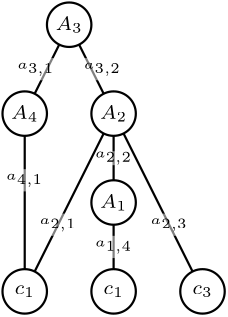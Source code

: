 <?xml version="1.0"?>
<!DOCTYPE ipe SYSTEM "ipe.dtd">
<ipe version="70218" creator="Ipe 7.2.28">
<info created="D:20250930080215" modified="D:20250930081141"/>
<ipestyle name="basic">
<symbol name="arrow/arc(spx)">
<path stroke="sym-stroke" fill="sym-stroke" pen="sym-pen">
0 0 m
-1 0.333 l
-1 -0.333 l
h
</path>
</symbol>
<symbol name="arrow/farc(spx)">
<path stroke="sym-stroke" fill="white" pen="sym-pen">
0 0 m
-1 0.333 l
-1 -0.333 l
h
</path>
</symbol>
<symbol name="arrow/ptarc(spx)">
<path stroke="sym-stroke" fill="sym-stroke" pen="sym-pen">
0 0 m
-1 0.333 l
-0.8 0 l
-1 -0.333 l
h
</path>
</symbol>
<symbol name="arrow/fptarc(spx)">
<path stroke="sym-stroke" fill="white" pen="sym-pen">
0 0 m
-1 0.333 l
-0.8 0 l
-1 -0.333 l
h
</path>
</symbol>
<symbol name="mark/circle(sx)" transformations="translations">
<path fill="sym-stroke">
0.6 0 0 0.6 0 0 e
0.4 0 0 0.4 0 0 e
</path>
</symbol>
<symbol name="mark/disk(sx)" transformations="translations">
<path fill="sym-stroke">
0.6 0 0 0.6 0 0 e
</path>
</symbol>
<symbol name="mark/fdisk(sfx)" transformations="translations">
<group>
<path fill="sym-fill">
0.5 0 0 0.5 0 0 e
</path>
<path fill="sym-stroke" fillrule="eofill">
0.6 0 0 0.6 0 0 e
0.4 0 0 0.4 0 0 e
</path>
</group>
</symbol>
<symbol name="mark/box(sx)" transformations="translations">
<path fill="sym-stroke" fillrule="eofill">
-0.6 -0.6 m
0.6 -0.6 l
0.6 0.6 l
-0.6 0.6 l
h
-0.4 -0.4 m
0.4 -0.4 l
0.4 0.4 l
-0.4 0.4 l
h
</path>
</symbol>
<symbol name="mark/square(sx)" transformations="translations">
<path fill="sym-stroke">
-0.6 -0.6 m
0.6 -0.6 l
0.6 0.6 l
-0.6 0.6 l
h
</path>
</symbol>
<symbol name="mark/fsquare(sfx)" transformations="translations">
<group>
<path fill="sym-fill">
-0.5 -0.5 m
0.5 -0.5 l
0.5 0.5 l
-0.5 0.5 l
h
</path>
<path fill="sym-stroke" fillrule="eofill">
-0.6 -0.6 m
0.6 -0.6 l
0.6 0.6 l
-0.6 0.6 l
h
-0.4 -0.4 m
0.4 -0.4 l
0.4 0.4 l
-0.4 0.4 l
h
</path>
</group>
</symbol>
<symbol name="mark/cross(sx)" transformations="translations">
<group>
<path fill="sym-stroke">
-0.43 -0.57 m
0.57 0.43 l
0.43 0.57 l
-0.57 -0.43 l
h
</path>
<path fill="sym-stroke">
-0.43 0.57 m
0.57 -0.43 l
0.43 -0.57 l
-0.57 0.43 l
h
</path>
</group>
</symbol>
<symbol name="arrow/fnormal(spx)">
<path stroke="sym-stroke" fill="white" pen="sym-pen">
0 0 m
-1 0.333 l
-1 -0.333 l
h
</path>
</symbol>
<symbol name="arrow/pointed(spx)">
<path stroke="sym-stroke" fill="sym-stroke" pen="sym-pen">
0 0 m
-1 0.333 l
-0.8 0 l
-1 -0.333 l
h
</path>
</symbol>
<symbol name="arrow/fpointed(spx)">
<path stroke="sym-stroke" fill="white" pen="sym-pen">
0 0 m
-1 0.333 l
-0.8 0 l
-1 -0.333 l
h
</path>
</symbol>
<symbol name="arrow/linear(spx)">
<path stroke="sym-stroke" pen="sym-pen">
-1 0.333 m
0 0 l
-1 -0.333 l
</path>
</symbol>
<symbol name="arrow/fdouble(spx)">
<path stroke="sym-stroke" fill="white" pen="sym-pen">
0 0 m
-1 0.333 l
-1 -0.333 l
h
-1 0 m
-2 0.333 l
-2 -0.333 l
h
</path>
</symbol>
<symbol name="arrow/double(spx)">
<path stroke="sym-stroke" fill="sym-stroke" pen="sym-pen">
0 0 m
-1 0.333 l
-1 -0.333 l
h
-1 0 m
-2 0.333 l
-2 -0.333 l
h
</path>
</symbol>
<symbol name="arrow/mid-normal(spx)">
<path stroke="sym-stroke" fill="sym-stroke" pen="sym-pen">
0.5 0 m
-0.5 0.333 l
-0.5 -0.333 l
h
</path>
</symbol>
<symbol name="arrow/mid-fnormal(spx)">
<path stroke="sym-stroke" fill="white" pen="sym-pen">
0.5 0 m
-0.5 0.333 l
-0.5 -0.333 l
h
</path>
</symbol>
<symbol name="arrow/mid-pointed(spx)">
<path stroke="sym-stroke" fill="sym-stroke" pen="sym-pen">
0.5 0 m
-0.5 0.333 l
-0.3 0 l
-0.5 -0.333 l
h
</path>
</symbol>
<symbol name="arrow/mid-fpointed(spx)">
<path stroke="sym-stroke" fill="white" pen="sym-pen">
0.5 0 m
-0.5 0.333 l
-0.3 0 l
-0.5 -0.333 l
h
</path>
</symbol>
<symbol name="arrow/mid-double(spx)">
<path stroke="sym-stroke" fill="sym-stroke" pen="sym-pen">
1 0 m
0 0.333 l
0 -0.333 l
h
0 0 m
-1 0.333 l
-1 -0.333 l
h
</path>
</symbol>
<symbol name="arrow/mid-fdouble(spx)">
<path stroke="sym-stroke" fill="white" pen="sym-pen">
1 0 m
0 0.333 l
0 -0.333 l
h
0 0 m
-1 0.333 l
-1 -0.333 l
h
</path>
</symbol>
<anglesize name="22.5 deg" value="22.5"/>
<anglesize name="30 deg" value="30"/>
<anglesize name="45 deg" value="45"/>
<anglesize name="60 deg" value="60"/>
<anglesize name="90 deg" value="90"/>
<arrowsize name="large" value="10"/>
<arrowsize name="small" value="5"/>
<arrowsize name="tiny" value="3"/>
<color name="blue" value="0 0 1"/>
<color name="brown" value="0.647 0.165 0.165"/>
<color name="darkblue" value="0 0 0.545"/>
<color name="darkcyan" value="0 0.545 0.545"/>
<color name="darkgray" value="0.663"/>
<color name="darkgreen" value="0 0.392 0"/>
<color name="darkmagenta" value="0.545 0 0.545"/>
<color name="darkorange" value="1 0.549 0"/>
<color name="darkred" value="0.545 0 0"/>
<color name="gold" value="1 0.843 0"/>
<color name="gray" value="0.745"/>
<color name="green" value="0 1 0"/>
<color name="lightblue" value="0.678 0.847 0.902"/>
<color name="lightcyan" value="0.878 1 1"/>
<color name="lightgray" value="0.827"/>
<color name="lightgreen" value="0.565 0.933 0.565"/>
<color name="lightyellow" value="1 1 0.878"/>
<color name="navy" value="0 0 0.502"/>
<color name="orange" value="1 0.647 0"/>
<color name="pink" value="1 0.753 0.796"/>
<color name="purple" value="0.627 0.125 0.941"/>
<color name="red" value="1 0 0"/>
<color name="seagreen" value="0.18 0.545 0.341"/>
<color name="turquoise" value="0.251 0.878 0.816"/>
<color name="violet" value="0.933 0.51 0.933"/>
<color name="yellow" value="1 1 0"/>
<dashstyle name="dash dot dotted" value="[4 2 1 2 1 2] 0"/>
<dashstyle name="dash dotted" value="[4 2 1 2] 0"/>
<dashstyle name="dashed" value="[4] 0"/>
<dashstyle name="dotted" value="[1 3] 0"/>
<gridsize name="10 pts (~3.5 mm)" value="10"/>
<gridsize name="14 pts (~5 mm)" value="14"/>
<gridsize name="16 pts (~6 mm)" value="16"/>
<gridsize name="20 pts (~7 mm)" value="20"/>
<gridsize name="28 pts (~10 mm)" value="28"/>
<gridsize name="32 pts (~12 mm)" value="32"/>
<gridsize name="4 pts" value="4"/>
<gridsize name="56 pts (~20 mm)" value="56"/>
<gridsize name="8 pts (~3 mm)" value="8"/>
<opacity name="10%" value="0.1"/>
<opacity name="30%" value="0.3"/>
<opacity name="50%" value="0.5"/>
<opacity name="75%" value="0.75"/>
<pen name="fat" value="1.2"/>
<pen name="heavier" value="0.8"/>
<pen name="ultrafat" value="2"/>
<symbolsize name="large" value="5"/>
<symbolsize name="small" value="2"/>
<symbolsize name="tiny" value="1.1"/>
<textsize name="Huge" value="\Huge"/>
<textsize name="LARGE" value="\LARGE"/>
<textsize name="Large" value="\Large"/>
<textsize name="footnote" value="\footnotesize"/>
<textsize name="huge" value="\huge"/>
<textsize name="large" value="\large"/>
<textsize name="script" value="\scriptsize"/>
<textsize name="small" value="\small"/>
<textsize name="tiny" value="\tiny"/>
<textstyle name="center" begin="\begin{center}" end="\end{center}"/>
<textstyle name="item" begin="\begin{itemize}\item{}" end="\end{itemize}"/>
<textstyle name="itemize" begin="\begin{itemize}" end="\end{itemize}"/>
<tiling name="falling" angle="-60" step="4" width="1"/>
<tiling name="rising" angle="30" step="4" width="1"/>
</ipestyle>
<page>
<layer name="alpha"/>
<view layers="alpha" active="alpha"/>
<path layer="alpha" stroke="black" pen="heavier">
232 648 m
264 584 l
</path>
<path stroke="black" pen="heavier">
200 648 m
216 680 l
232 648 l
200 584 l
</path>
<path stroke="black" pen="heavier">
232 648 m
232 584 l
</path>
<path stroke="black" pen="heavier">
200 648 m
200 584 l
</path>
<path stroke="black" fill="white" pen="heavier">
8 0 0 8 216 680 e
</path>
<path matrix="1 0 0 1 -16 -32" stroke="black" fill="1" pen="heavier">
8 0 0 8 216 680 e
</path>
<path matrix="1 0 0 1 16 -32" stroke="black" fill="1" pen="heavier">
8 0 0 8 216 680 e
</path>
<path matrix="1 0 0 1 16 -64" stroke="black" fill="1" pen="heavier">
8 0 0 8 216 680 e
</path>
<path matrix="1 0 0 1 -16 -96" stroke="black" fill="1" pen="heavier">
8 0 0 8 216 680 e
</path>
<path matrix="1 0 0 1 16 -96" stroke="black" fill="1" pen="heavier">
8 0 0 8 216 680 e
</path>
<path matrix="1 0 0 1 48 -96" stroke="black" fill="1" pen="heavier">
8 0 0 8 216 680 e
</path>
<text transformations="translations" pos="216 680" stroke="black" type="label" width="9.88" height="4.772" depth="0.99" halign="center" valign="center" size="script" style="math">A_3</text>
<text matrix="1 0 0 1 -16 -32" transformations="translations" pos="216 680" stroke="black" type="label" width="9.88" height="4.772" depth="0.99" halign="center" valign="center" size="script" style="math">A_4</text>
<text matrix="1 0 0 1 16 -32" transformations="translations" pos="216 680" stroke="black" type="label" width="9.88" height="4.772" depth="0.99" halign="center" valign="center" size="script" style="math">A_2</text>
<text matrix="1 0 0 1 16 -64" transformations="translations" pos="216 680" stroke="black" type="label" width="9.88" height="4.772" depth="0.99" halign="center" valign="center" size="script" style="math">A_1</text>
<text matrix="1 0 0 1 -16 -96" transformations="translations" pos="216 680" stroke="black" type="label" width="7.449" height="3.009" depth="0.99" halign="center" valign="center" size="script" style="math">c_1</text>
<text matrix="1 0 0 1 16 -96" transformations="translations" pos="216 680" stroke="black" type="label" width="7.449" height="3.009" depth="0.99" halign="center" valign="center" size="script" style="math">c_1</text>
<text matrix="1 0 0 1 48 -96" transformations="translations" pos="216 680" stroke="black" type="label" width="7.449" height="3.009" depth="0.99" halign="center" valign="center" size="script" style="math">c_3</text>
<path matrix="1 0 0 1 28 16" fill="white" opacity="50%" stroke-opacity="opaque">
168 652 m
168 644 l
184 644 l
184 652 l
h
</path>
<text matrix="1 0 0 1 -12 -16" transformations="translations" pos="216 680" stroke="black" type="label" width="13.419" height="2.148" depth="2.46" halign="center" valign="center" size="tiny" style="math">a_{3,1}</text>
<path matrix="1 0 0 1 52 16" fill="white" opacity="50%" stroke-opacity="opaque">
168 652 m
168 644 l
184 644 l
184 652 l
h
</path>
<text matrix="1 0 0 1 12 -16" transformations="translations" pos="216 680" stroke="black" type="label" width="13.419" height="2.148" depth="2.46" halign="center" valign="center" size="tiny" style="math">a_{3,2}</text>
<path matrix="1 0 0 1 24 -24" fill="white" opacity="50%" stroke-opacity="opaque">
168 652 m
168 644 l
184 644 l
184 652 l
h
</path>
<text matrix="1 0 0 1 -16 -56" transformations="translations" pos="216 680" stroke="black" type="label" width="13.419" height="2.148" depth="2.46" halign="center" valign="center" size="tiny" style="math">a_{4,1}</text>
<path matrix="1 0 0 1 36 -40" fill="white" opacity="50%" stroke-opacity="opaque">
168 652 m
168 644 l
184 644 l
184 652 l
h
</path>
<text matrix="1 0 0 1 -4 -72" transformations="translations" pos="216 680" stroke="black" type="label" width="13.419" height="2.148" depth="2.46" halign="center" valign="center" size="tiny" style="math">a_{2,1}</text>
<path matrix="0.768466 0 0 0.626573 96.5962 225.924" fill="white" opacity="50%" stroke-opacity="opaque">
168 652 m
168 644 l
184 644 l
184 652 l
h
</path>
<text matrix="1 0 0 1 16 -48" transformations="translations" pos="216 680" stroke="black" type="label" width="13.419" height="2.148" depth="2.46" halign="center" valign="center" size="tiny" style="math">a_{2,2}</text>
<path matrix="1 0 0 1 76 -40" fill="white" opacity="50%" stroke-opacity="opaque">
168 652 m
168 644 l
184 644 l
184 652 l
h
</path>
<text matrix="1 0 0 1 36 -72" transformations="translations" pos="216 680" stroke="black" type="label" width="13.419" height="2.148" depth="2.46" halign="center" valign="center" size="tiny" style="math">a_{2,3}</text>
<path matrix="1 0 0 1 56 -48" fill="white" opacity="50%" stroke-opacity="opaque">
168 652 m
168 644 l
184 644 l
184 652 l
h
</path>
<text matrix="1 0 0 1 16 -80" transformations="translations" pos="216 680" stroke="black" type="label" width="13.419" height="2.148" depth="2.46" halign="center" valign="center" size="tiny" style="math">a_{1,4}</text>
</page>
</ipe>
